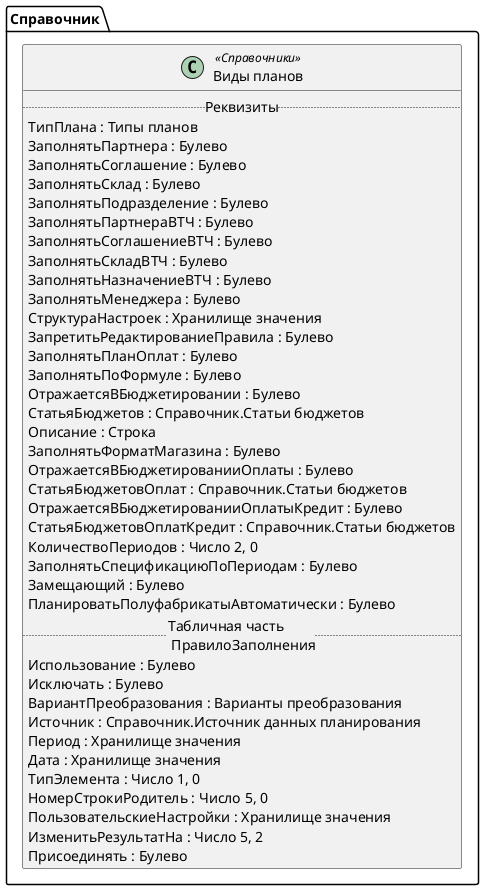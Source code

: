﻿@startuml ВидыПланов
'!include templates.wsd
'..\include templates.wsd
class Справочник.ВидыПланов as "Виды планов" <<Справочники>>
{
..Реквизиты..
ТипПлана : Типы планов
ЗаполнятьПартнера : Булево
ЗаполнятьСоглашение : Булево
ЗаполнятьСклад : Булево
ЗаполнятьПодразделение : Булево
ЗаполнятьПартнераВТЧ : Булево
ЗаполнятьСоглашениеВТЧ : Булево
ЗаполнятьСкладВТЧ : Булево
ЗаполнятьНазначениеВТЧ : Булево
ЗаполнятьМенеджера : Булево
СтруктураНастроек : Хранилище значения
ЗапретитьРедактированиеПравила : Булево
ЗаполнятьПланОплат : Булево
ЗаполнятьПоФормуле : Булево
ОтражаетсяВБюджетировании : Булево
СтатьяБюджетов : Справочник.Статьи бюджетов
Описание : Строка
ЗаполнятьФорматМагазина : Булево
ОтражаетсяВБюджетированииОплаты : Булево
СтатьяБюджетовОплат : Справочник.Статьи бюджетов
ОтражаетсяВБюджетированииОплатыКредит : Булево
СтатьяБюджетовОплатКредит : Справочник.Статьи бюджетов
КоличествоПериодов : Число 2, 0
ЗаполнятьСпецификациюПоПериодам : Булево
Замещающий : Булево
ПланироватьПолуфабрикатыАвтоматически : Булево
..Табличная часть \n ПравилоЗаполнения..
Использование : Булево
Исключать : Булево
ВариантПреобразования : Варианты преобразования
Источник : Справочник.Источник данных планирования
Период : Хранилище значения
Дата : Хранилище значения
ТипЭлемента : Число 1, 0
НомерСтрокиРодитель : Число 5, 0
ПользовательскиеНастройки : Хранилище значения
ИзменитьРезультатНа : Число 5, 2
Присоединять : Булево
}
@enduml
